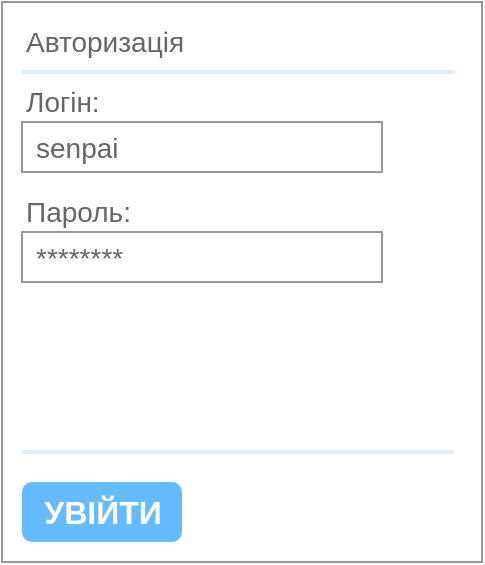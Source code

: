 <mxfile version="20.4.0" type="device"><diagram id="piDafpqhtRUU5qUU-vj8" name="Page-1"><mxGraphModel dx="1662" dy="952" grid="1" gridSize="10" guides="1" tooltips="1" connect="1" arrows="1" fold="1" page="1" pageScale="1" pageWidth="827" pageHeight="1169" math="0" shadow="0"><root><mxCell id="0"/><mxCell id="1" parent="0"/><mxCell id="Qu6_RMTjMW9unL0nUDTl-84" value="" style="strokeWidth=1;shadow=0;dashed=0;align=center;html=1;shape=mxgraph.mockup.forms.rrect;rSize=0;strokeColor=#999999;fillColor=#ffffff;" vertex="1" parent="1"><mxGeometry x="30" y="70" width="240" height="280" as="geometry"/></mxCell><mxCell id="Qu6_RMTjMW9unL0nUDTl-85" style="edgeStyle=orthogonalEdgeStyle;rounded=0;orthogonalLoop=1;jettySize=auto;html=1;entryX=0;entryY=0.035;entryDx=0;entryDy=0;entryPerimeter=0;fontSize=14;exitX=0.999;exitY=0.42;exitDx=0;exitDy=0;exitPerimeter=0;" edge="1" parent="Qu6_RMTjMW9unL0nUDTl-84" source="Qu6_RMTjMW9unL0nUDTl-93"><mxGeometry relative="1" as="geometry"><Array as="points"><mxPoint x="288" y="253"/><mxPoint x="288" y="3"/></Array></mxGeometry></mxCell><mxCell id="Qu6_RMTjMW9unL0nUDTl-86" value="&lt;font style=&quot;font-size: 14px;&quot;&gt;Авторизація&lt;/font&gt;" style="strokeWidth=1;shadow=0;dashed=0;align=center;html=1;shape=mxgraph.mockup.forms.anchor;fontSize=12;fontColor=#666666;align=left;resizeWidth=1;spacingLeft=0;" vertex="1" parent="Qu6_RMTjMW9unL0nUDTl-84"><mxGeometry width="120.0" height="20" relative="1" as="geometry"><mxPoint x="10" y="10" as="offset"/></mxGeometry></mxCell><mxCell id="Qu6_RMTjMW9unL0nUDTl-87" value="" style="shape=line;strokeColor=#ddeeff;strokeWidth=2;html=1;resizeWidth=1;" vertex="1" parent="Qu6_RMTjMW9unL0nUDTl-84"><mxGeometry width="216.0" height="10" relative="1" as="geometry"><mxPoint x="10" y="30" as="offset"/></mxGeometry></mxCell><mxCell id="Qu6_RMTjMW9unL0nUDTl-88" value="&lt;font style=&quot;font-size: 14px;&quot;&gt;Логін:&lt;/font&gt;" style="strokeWidth=1;shadow=0;dashed=0;align=center;html=1;shape=mxgraph.mockup.forms.anchor;fontSize=12;fontColor=#666666;align=left;resizeWidth=1;spacingLeft=0;" vertex="1" parent="Qu6_RMTjMW9unL0nUDTl-84"><mxGeometry width="120.0" height="20" relative="1" as="geometry"><mxPoint x="10" y="40" as="offset"/></mxGeometry></mxCell><mxCell id="Qu6_RMTjMW9unL0nUDTl-89" value="&lt;font style=&quot;font-size: 14px;&quot;&gt;senpai&lt;/font&gt;" style="strokeWidth=1;shadow=0;dashed=0;align=center;html=1;shape=mxgraph.mockup.forms.rrect;rSize=0;strokeColor=#999999;fontColor=#666666;align=left;spacingLeft=5;resizeWidth=1;" vertex="1" parent="Qu6_RMTjMW9unL0nUDTl-84"><mxGeometry width="180" height="25" relative="1" as="geometry"><mxPoint x="10" y="60" as="offset"/></mxGeometry></mxCell><mxCell id="Qu6_RMTjMW9unL0nUDTl-90" value="&lt;font style=&quot;font-size: 14px;&quot;&gt;Пароль:&lt;/font&gt;" style="strokeWidth=1;shadow=0;dashed=0;align=center;html=1;shape=mxgraph.mockup.forms.anchor;fontSize=12;fontColor=#666666;align=left;resizeWidth=1;spacingLeft=0;" vertex="1" parent="Qu6_RMTjMW9unL0nUDTl-84"><mxGeometry width="120.0" height="20" relative="1" as="geometry"><mxPoint x="10" y="95" as="offset"/></mxGeometry></mxCell><mxCell id="Qu6_RMTjMW9unL0nUDTl-91" value="&lt;font style=&quot;font-size: 14px;&quot;&gt;********&lt;/font&gt;" style="strokeWidth=1;shadow=0;dashed=0;align=center;html=1;shape=mxgraph.mockup.forms.rrect;rSize=0;strokeColor=#999999;fontColor=#666666;align=left;spacingLeft=5;resizeWidth=1;" vertex="1" parent="Qu6_RMTjMW9unL0nUDTl-84"><mxGeometry width="180" height="25" relative="1" as="geometry"><mxPoint x="10" y="115" as="offset"/></mxGeometry></mxCell><mxCell id="Qu6_RMTjMW9unL0nUDTl-92" value="" style="shape=line;strokeColor=#ddeeff;strokeWidth=2;html=1;resizeWidth=1;" vertex="1" parent="Qu6_RMTjMW9unL0nUDTl-84"><mxGeometry y="1" width="216.0" height="10" relative="1" as="geometry"><mxPoint x="10" y="-60" as="offset"/></mxGeometry></mxCell><mxCell id="Qu6_RMTjMW9unL0nUDTl-93" value="УВІЙТИ" style="strokeWidth=1;shadow=0;dashed=0;align=center;html=1;shape=mxgraph.mockup.forms.rrect;rSize=5;strokeColor=none;fontColor=#ffffff;fillColor=#66bbff;fontSize=16;fontStyle=1;" vertex="1" parent="Qu6_RMTjMW9unL0nUDTl-84"><mxGeometry y="1" width="80" height="30" relative="1" as="geometry"><mxPoint x="10" y="-40" as="offset"/></mxGeometry></mxCell></root></mxGraphModel></diagram></mxfile>